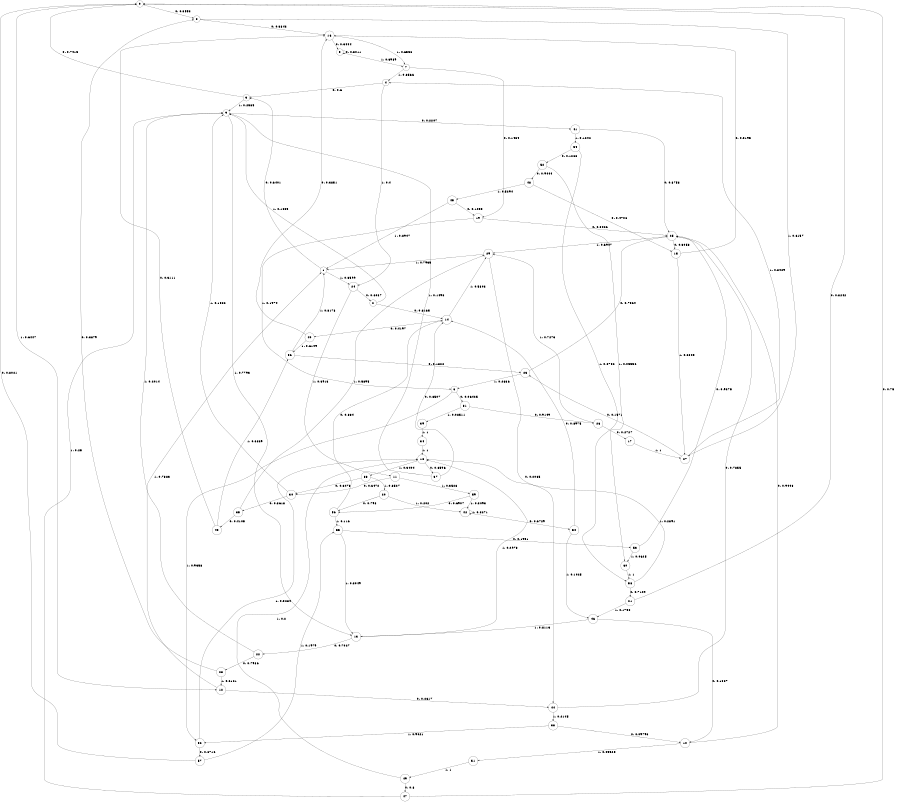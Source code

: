 digraph "ch42concat_phase3_L10" {
size = "6,8.5";
ratio = "fill";
node [shape = circle];
node [fontsize = 24];
edge [fontsize = 24];
0 -> 8 [label = "0: 0.3553   "];
0 -> 12 [label = "1: 0.6447   "];
1 -> 3 [label = "0: 0.6401   "];
1 -> 24 [label = "1: 0.3599   "];
2 -> 14 [label = "0: 0.8165   "];
2 -> 9 [label = "1: 0.1835   "];
3 -> 0 [label = "0: 0.7415   "];
3 -> 9 [label = "1: 0.2585   "];
4 -> 3 [label = "0: 0.6      "];
4 -> 24 [label = "1: 0.4      "];
5 -> 5 [label = "0: 0.3011   "];
5 -> 7 [label = "1: 0.6989   "];
6 -> 31 [label = "0: 0.06425  "];
6 -> 32 [label = "1: 0.9358   "];
7 -> 19 [label = "0: 0.1434   "];
7 -> 4 [label = "1: 0.8566   "];
8 -> 16 [label = "0: 0.3843   "];
8 -> 27 [label = "1: 0.6157   "];
9 -> 41 [label = "0: 0.2207   "];
9 -> 13 [label = "1: 0.7793   "];
10 -> 25 [label = "0: 0.9448   "];
10 -> 51 [label = "1: 0.05525  "];
11 -> 30 [label = "0: 0.6472   "];
11 -> 59 [label = "1: 0.3528   "];
12 -> 44 [label = "0: 0.2617   "];
12 -> 1 [label = "1: 0.7383   "];
13 -> 22 [label = "0: 0.7027   "];
13 -> 18 [label = "1: 0.2973   "];
14 -> 40 [label = "0: 0.4197   "];
14 -> 29 [label = "1: 0.5803   "];
15 -> 16 [label = "0: 0.3195   "];
15 -> 27 [label = "1: 0.6805   "];
16 -> 5 [label = "0: 0.3444   "];
16 -> 7 [label = "1: 0.6556   "];
17 -> 27 [label = "1: 1        "];
18 -> 37 [label = "0: 0.6596   "];
18 -> 33 [label = "1: 0.3404   "];
19 -> 25 [label = "0: 0.8026   "];
19 -> 6 [label = "1: 0.1974   "];
20 -> 56 [label = "0: 0.798    "];
20 -> 42 [label = "1: 0.202    "];
21 -> 0 [label = "0: 0.8242   "];
21 -> 46 [label = "1: 0.1758   "];
22 -> 28 [label = "0: 0.7986   "];
22 -> 9 [label = "1: 0.2014   "];
23 -> 25 [label = "0: 0.7364   "];
23 -> 6 [label = "1: 0.2636   "];
24 -> 2 [label = "0: 0.6087   "];
24 -> 11 [label = "1: 0.3913   "];
25 -> 15 [label = "0: 0.3053   "];
25 -> 29 [label = "1: 0.6947   "];
26 -> 17 [label = "0: 0.2727   "];
26 -> 29 [label = "1: 0.7273   "];
27 -> 23 [label = "0: 0.1571   "];
27 -> 4 [label = "1: 0.8429   "];
28 -> 8 [label = "0: 0.3879   "];
28 -> 12 [label = "1: 0.6121   "];
29 -> 44 [label = "0: 0.2065   "];
29 -> 1 [label = "1: 0.7935   "];
30 -> 35 [label = "0: 0.8618   "];
30 -> 9 [label = "1: 0.1382   "];
31 -> 26 [label = "0: 0.9149   "];
31 -> 39 [label = "1: 0.08511  "];
32 -> 57 [label = "0: 0.6716   "];
32 -> 18 [label = "1: 0.3284   "];
33 -> 30 [label = "0: 0.6473   "];
33 -> 20 [label = "1: 0.3527   "];
34 -> 18 [label = "1: 1        "];
35 -> 43 [label = "0: 0.4105   "];
35 -> 29 [label = "1: 0.5895   "];
36 -> 23 [label = "0: 0.1822   "];
36 -> 1 [label = "1: 0.8178   "];
37 -> 14 [label = "0: 0.8507   "];
37 -> 9 [label = "1: 0.1493   "];
38 -> 10 [label = "0: 0.09793  "];
38 -> 32 [label = "1: 0.9021   "];
39 -> 34 [label = "1: 1        "];
40 -> 16 [label = "0: 0.3851   "];
40 -> 36 [label = "1: 0.6149   "];
41 -> 25 [label = "0: 0.8758   "];
41 -> 54 [label = "1: 0.1242   "];
42 -> 50 [label = "0: 0.6729   "];
42 -> 42 [label = "1: 0.3271   "];
43 -> 16 [label = "0: 0.3111   "];
43 -> 36 [label = "1: 0.6889   "];
44 -> 25 [label = "0: 0.7855   "];
44 -> 38 [label = "1: 0.2145   "];
45 -> 19 [label = "0: 0.1053   "];
45 -> 1 [label = "1: 0.8947   "];
46 -> 10 [label = "0: 0.1887   "];
46 -> 13 [label = "1: 0.8113   "];
47 -> 0 [label = "0: 0.75     "];
47 -> 9 [label = "1: 0.25     "];
48 -> 15 [label = "0: 0.4706   "];
48 -> 45 [label = "1: 0.5294   "];
49 -> 47 [label = "0: 0.8      "];
49 -> 18 [label = "1: 0.2      "];
50 -> 14 [label = "0: 0.8975   "];
50 -> 46 [label = "1: 0.1025   "];
51 -> 49 [label = "1: 1        "];
52 -> 48 [label = "0: 0.9444   "];
52 -> 60 [label = "1: 0.05556  "];
53 -> 25 [label = "0: 0.9375   "];
53 -> 60 [label = "1: 0.0625   "];
54 -> 52 [label = "0: 0.1268   "];
54 -> 58 [label = "1: 0.8732   "];
55 -> 53 [label = "0: 0.1951   "];
55 -> 13 [label = "1: 0.8049   "];
56 -> 14 [label = "0: 0.884    "];
56 -> 55 [label = "1: 0.116    "];
57 -> 0 [label = "0: 0.8021   "];
57 -> 55 [label = "1: 0.1979   "];
58 -> 21 [label = "0: 0.7109   "];
58 -> 18 [label = "1: 0.2891   "];
59 -> 56 [label = "0: 0.6907   "];
59 -> 42 [label = "1: 0.3093   "];
60 -> 58 [label = "1: 1        "];
}